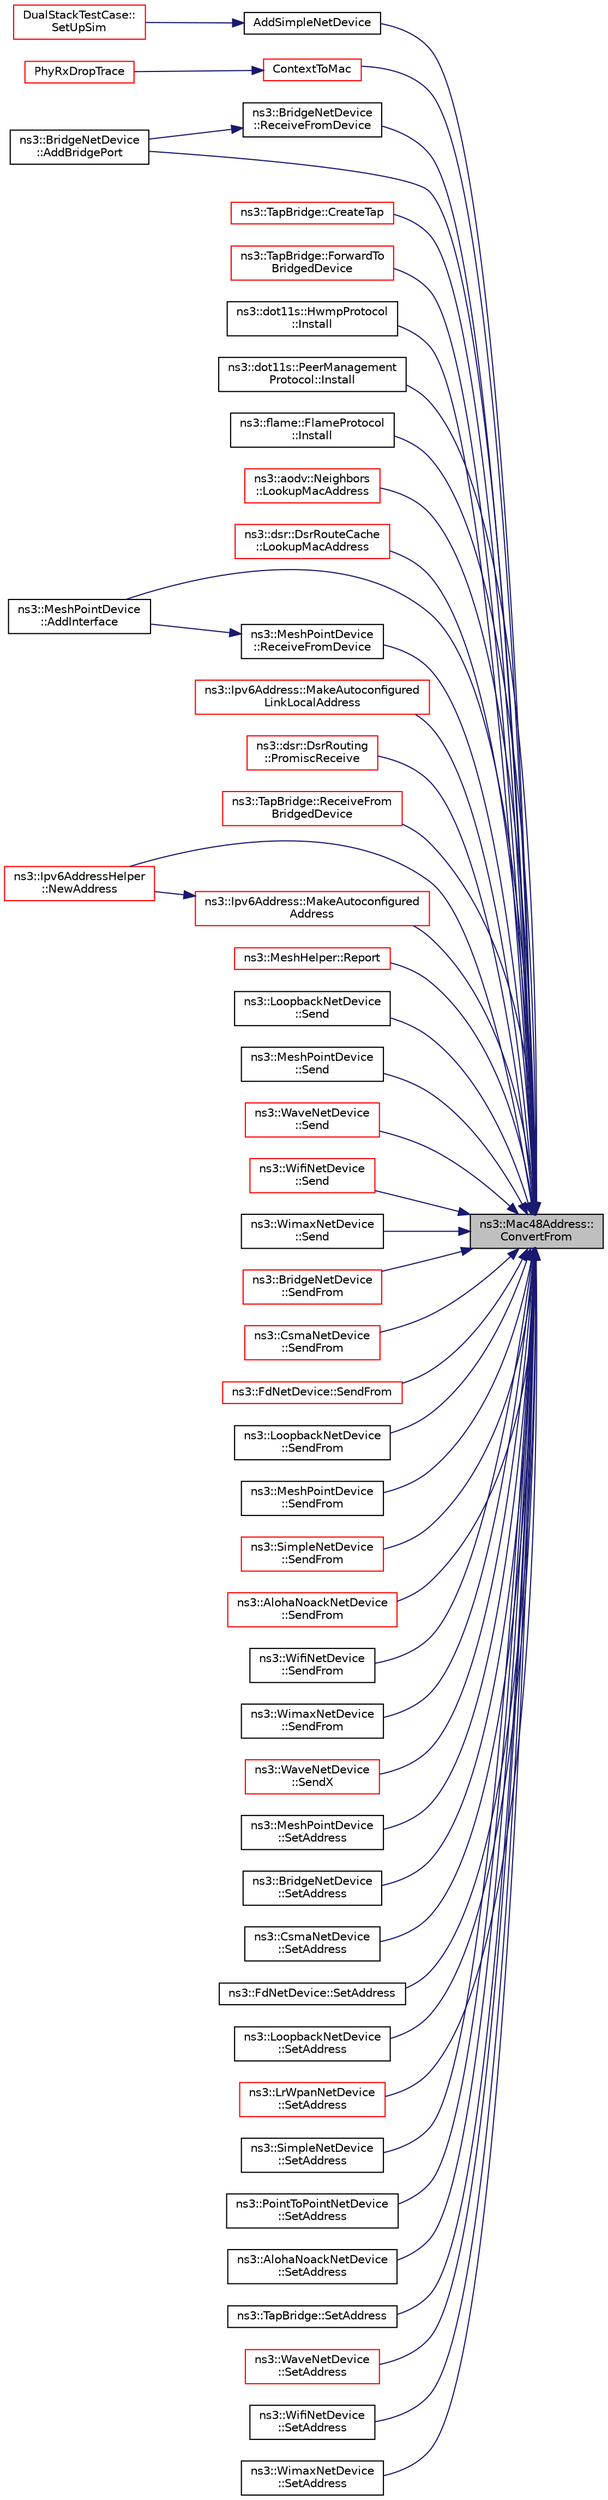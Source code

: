 digraph "ns3::Mac48Address::ConvertFrom"
{
 // LATEX_PDF_SIZE
  edge [fontname="Helvetica",fontsize="10",labelfontname="Helvetica",labelfontsize="10"];
  node [fontname="Helvetica",fontsize="10",shape=record];
  rankdir="RL";
  Node1 [label="ns3::Mac48Address::\lConvertFrom",height=0.2,width=0.4,color="black", fillcolor="grey75", style="filled", fontcolor="black",tooltip=" "];
  Node1 -> Node2 [dir="back",color="midnightblue",fontsize="10",style="solid",fontname="Helvetica"];
  Node2 [label="ns3::BridgeNetDevice\l::AddBridgePort",height=0.2,width=0.4,color="black", fillcolor="white", style="filled",URL="$classns3_1_1_bridge_net_device.html#a963a535726ea5c94e2258825d0de260a",tooltip="Add a 'port' to a bridge device."];
  Node1 -> Node3 [dir="back",color="midnightblue",fontsize="10",style="solid",fontname="Helvetica"];
  Node3 [label="ns3::MeshPointDevice\l::AddInterface",height=0.2,width=0.4,color="black", fillcolor="white", style="filled",URL="$classns3_1_1_mesh_point_device.html#a0001ebec0a10fc9cf05dd6da958a7e98",tooltip="Attach new interface to the station."];
  Node1 -> Node4 [dir="back",color="midnightblue",fontsize="10",style="solid",fontname="Helvetica"];
  Node4 [label="AddSimpleNetDevice",height=0.2,width=0.4,color="black", fillcolor="white", style="filled",URL="$ipv6-dual-stack-test-suite_8cc.html#ae9689e23d0a3932740b53b4c856238ee",tooltip=" "];
  Node4 -> Node5 [dir="back",color="midnightblue",fontsize="10",style="solid",fontname="Helvetica"];
  Node5 [label="DualStackTestCase::\lSetUpSim",height=0.2,width=0.4,color="red", fillcolor="white", style="filled",URL="$class_dual_stack_test_case.html#a04e3c01a5d12957f1f69d2df2e2c734c",tooltip="Setup the test."];
  Node1 -> Node7 [dir="back",color="midnightblue",fontsize="10",style="solid",fontname="Helvetica"];
  Node7 [label="ContextToMac",height=0.2,width=0.4,color="red", fillcolor="white", style="filled",URL="$wifi-bianchi_8cc.html#aded9a333a20e6b86b07d1d2a8dfb080a",tooltip=" "];
  Node7 -> Node8 [dir="back",color="midnightblue",fontsize="10",style="solid",fontname="Helvetica"];
  Node8 [label="PhyRxDropTrace",height=0.2,width=0.4,color="red", fillcolor="white", style="filled",URL="$wifi-bianchi_8cc.html#a4d83b63aaffd2e1fbd4523dc5fb8b4c5",tooltip=" "];
  Node1 -> Node14 [dir="back",color="midnightblue",fontsize="10",style="solid",fontname="Helvetica"];
  Node14 [label="ns3::TapBridge::CreateTap",height=0.2,width=0.4,color="red", fillcolor="white", style="filled",URL="$classns3_1_1_tap_bridge.html#ab8458214cc15eb045fa1048e36275432",tooltip="Call out to a separate process running as suid root in order to get our tap device created."];
  Node1 -> Node18 [dir="back",color="midnightblue",fontsize="10",style="solid",fontname="Helvetica"];
  Node18 [label="ns3::TapBridge::ForwardTo\lBridgedDevice",height=0.2,width=0.4,color="red", fillcolor="white", style="filled",URL="$classns3_1_1_tap_bridge.html#ab4390af3653278cc4ea265d3c7f4de15",tooltip="Forward a packet received from the tap device to the bridged ns-3 device."];
  Node1 -> Node20 [dir="back",color="midnightblue",fontsize="10",style="solid",fontname="Helvetica"];
  Node20 [label="ns3::dot11s::HwmpProtocol\l::Install",height=0.2,width=0.4,color="black", fillcolor="white", style="filled",URL="$classns3_1_1dot11s_1_1_hwmp_protocol.html#ab8041a5b50c6ca47ffbcc751032856c3",tooltip="Install HWMP on given mesh point."];
  Node1 -> Node21 [dir="back",color="midnightblue",fontsize="10",style="solid",fontname="Helvetica"];
  Node21 [label="ns3::dot11s::PeerManagement\lProtocol::Install",height=0.2,width=0.4,color="black", fillcolor="white", style="filled",URL="$classns3_1_1dot11s_1_1_peer_management_protocol.html#af2c766d0bee3af07418f1c631e8c1b29",tooltip="Install PMP on given mesh point."];
  Node1 -> Node22 [dir="back",color="midnightblue",fontsize="10",style="solid",fontname="Helvetica"];
  Node22 [label="ns3::flame::FlameProtocol\l::Install",height=0.2,width=0.4,color="black", fillcolor="white", style="filled",URL="$classns3_1_1flame_1_1_flame_protocol.html#a824a540ca72c5a413ce31a2f037a8487",tooltip="Install FLAME on given mesh point."];
  Node1 -> Node23 [dir="back",color="midnightblue",fontsize="10",style="solid",fontname="Helvetica"];
  Node23 [label="ns3::aodv::Neighbors\l::LookupMacAddress",height=0.2,width=0.4,color="red", fillcolor="white", style="filled",URL="$classns3_1_1aodv_1_1_neighbors.html#a80fe8ddf0e7d8790a897fa32fd3063a1",tooltip="Find MAC address by IP using list of ARP caches."];
  Node1 -> Node35 [dir="back",color="midnightblue",fontsize="10",style="solid",fontname="Helvetica"];
  Node35 [label="ns3::dsr::DsrRouteCache\l::LookupMacAddress",height=0.2,width=0.4,color="red", fillcolor="white", style="filled",URL="$classns3_1_1dsr_1_1_dsr_route_cache.html#a7eee2bcac92cb3791cf6a2b45d5e67d8",tooltip="Find MAC address by IP using list of ARP caches."];
  Node1 -> Node38 [dir="back",color="midnightblue",fontsize="10",style="solid",fontname="Helvetica"];
  Node38 [label="ns3::Ipv6Address::MakeAutoconfigured\lAddress",height=0.2,width=0.4,color="red", fillcolor="white", style="filled",URL="$classns3_1_1_ipv6_address.html#a63d0c0bf3f86a2a797c973d9eeee8488",tooltip="Make the autoconfigured IPv6 address from a Mac address."];
  Node38 -> Node44 [dir="back",color="midnightblue",fontsize="10",style="solid",fontname="Helvetica"];
  Node44 [label="ns3::Ipv6AddressHelper\l::NewAddress",height=0.2,width=0.4,color="red", fillcolor="white", style="filled",URL="$classns3_1_1_ipv6_address_helper.html#a0f9499d21947758623cf17615e3dbc84",tooltip="Allocate a new Ipv6Address."];
  Node1 -> Node47 [dir="back",color="midnightblue",fontsize="10",style="solid",fontname="Helvetica"];
  Node47 [label="ns3::Ipv6Address::MakeAutoconfigured\lLinkLocalAddress",height=0.2,width=0.4,color="red", fillcolor="white", style="filled",URL="$classns3_1_1_ipv6_address.html#ad0f3d4e3894dfe2883769087dc4c6be8",tooltip="Make the autoconfigured link-local IPv6 address from a Mac address."];
  Node1 -> Node44 [dir="back",color="midnightblue",fontsize="10",style="solid",fontname="Helvetica"];
  Node1 -> Node59 [dir="back",color="midnightblue",fontsize="10",style="solid",fontname="Helvetica"];
  Node59 [label="ns3::dsr::DsrRouting\l::PromiscReceive",height=0.2,width=0.4,color="red", fillcolor="white", style="filled",URL="$classns3_1_1dsr_1_1_dsr_routing.html#a95d4ab6177fb07d4791a2ed82cd4a2bb",tooltip="Promiscuous receive data packets destined to some other node."];
  Node1 -> Node62 [dir="back",color="midnightblue",fontsize="10",style="solid",fontname="Helvetica"];
  Node62 [label="ns3::TapBridge::ReceiveFrom\lBridgedDevice",height=0.2,width=0.4,color="red", fillcolor="white", style="filled",URL="$classns3_1_1_tap_bridge.html#ac065f518a2c18292b88609f8500a61bb",tooltip="Receives a packet from a bridged Device."];
  Node1 -> Node64 [dir="back",color="midnightblue",fontsize="10",style="solid",fontname="Helvetica"];
  Node64 [label="ns3::BridgeNetDevice\l::ReceiveFromDevice",height=0.2,width=0.4,color="black", fillcolor="white", style="filled",URL="$classns3_1_1_bridge_net_device.html#a958c86321b73b2c400b54bfad9d03e68",tooltip="Receives a packet from one bridged port."];
  Node64 -> Node2 [dir="back",color="midnightblue",fontsize="10",style="solid",fontname="Helvetica"];
  Node1 -> Node65 [dir="back",color="midnightblue",fontsize="10",style="solid",fontname="Helvetica"];
  Node65 [label="ns3::MeshPointDevice\l::ReceiveFromDevice",height=0.2,width=0.4,color="black", fillcolor="white", style="filled",URL="$classns3_1_1_mesh_point_device.html#a4d34699068f61ebcbb610c650b28af6b",tooltip="Receive packet from interface."];
  Node65 -> Node3 [dir="back",color="midnightblue",fontsize="10",style="solid",fontname="Helvetica"];
  Node1 -> Node66 [dir="back",color="midnightblue",fontsize="10",style="solid",fontname="Helvetica"];
  Node66 [label="ns3::MeshHelper::Report",height=0.2,width=0.4,color="red", fillcolor="white", style="filled",URL="$classns3_1_1_mesh_helper.html#ade8a080b8286f6fa7d4fdde5fa306c28",tooltip="Print statistics."];
  Node1 -> Node69 [dir="back",color="midnightblue",fontsize="10",style="solid",fontname="Helvetica"];
  Node69 [label="ns3::LoopbackNetDevice\l::Send",height=0.2,width=0.4,color="black", fillcolor="white", style="filled",URL="$classns3_1_1_loopback_net_device.html#add41fe2884d42456ea019337bfa88c37",tooltip=" "];
  Node1 -> Node70 [dir="back",color="midnightblue",fontsize="10",style="solid",fontname="Helvetica"];
  Node70 [label="ns3::MeshPointDevice\l::Send",height=0.2,width=0.4,color="black", fillcolor="white", style="filled",URL="$classns3_1_1_mesh_point_device.html#aecb87304750f0d4e639907326e6681f0",tooltip="Register routing protocol to be used. Protocol must be already installed on this mesh point."];
  Node1 -> Node71 [dir="back",color="midnightblue",fontsize="10",style="solid",fontname="Helvetica"];
  Node71 [label="ns3::WaveNetDevice\l::Send",height=0.2,width=0.4,color="red", fillcolor="white", style="filled",URL="$classns3_1_1_wave_net_device.html#a21f1928cbc917375a79cb6ed48f4db3e",tooltip=" "];
  Node1 -> Node76 [dir="back",color="midnightblue",fontsize="10",style="solid",fontname="Helvetica"];
  Node76 [label="ns3::WifiNetDevice\l::Send",height=0.2,width=0.4,color="red", fillcolor="white", style="filled",URL="$classns3_1_1_wifi_net_device.html#a14b6919a10da25e74e1c92554106b2c6",tooltip=" "];
  Node1 -> Node93 [dir="back",color="midnightblue",fontsize="10",style="solid",fontname="Helvetica"];
  Node93 [label="ns3::WimaxNetDevice\l::Send",height=0.2,width=0.4,color="black", fillcolor="white", style="filled",URL="$classns3_1_1_wimax_net_device.html#a6522541de4777fbe16b98a95d14ec588",tooltip="Send function."];
  Node1 -> Node94 [dir="back",color="midnightblue",fontsize="10",style="solid",fontname="Helvetica"];
  Node94 [label="ns3::BridgeNetDevice\l::SendFrom",height=0.2,width=0.4,color="red", fillcolor="white", style="filled",URL="$classns3_1_1_bridge_net_device.html#a7ad2acf7936e29f003c9046d76ea2099",tooltip=" "];
  Node1 -> Node96 [dir="back",color="midnightblue",fontsize="10",style="solid",fontname="Helvetica"];
  Node96 [label="ns3::CsmaNetDevice\l::SendFrom",height=0.2,width=0.4,color="red", fillcolor="white", style="filled",URL="$classns3_1_1_csma_net_device.html#ad7cb5da0e3fb59bd1670c8fa0af4b775",tooltip="Start sending a packet down the channel, with MAC spoofing."];
  Node1 -> Node98 [dir="back",color="midnightblue",fontsize="10",style="solid",fontname="Helvetica"];
  Node98 [label="ns3::FdNetDevice::SendFrom",height=0.2,width=0.4,color="red", fillcolor="white", style="filled",URL="$classns3_1_1_fd_net_device.html#acf6a3cd28d254cd41c1776cbb55095cb",tooltip=" "];
  Node1 -> Node100 [dir="back",color="midnightblue",fontsize="10",style="solid",fontname="Helvetica"];
  Node100 [label="ns3::LoopbackNetDevice\l::SendFrom",height=0.2,width=0.4,color="black", fillcolor="white", style="filled",URL="$classns3_1_1_loopback_net_device.html#a95f0043ce01d85a65cf08cb6495886e0",tooltip=" "];
  Node1 -> Node101 [dir="back",color="midnightblue",fontsize="10",style="solid",fontname="Helvetica"];
  Node101 [label="ns3::MeshPointDevice\l::SendFrom",height=0.2,width=0.4,color="black", fillcolor="white", style="filled",URL="$classns3_1_1_mesh_point_device.html#ac82744797c666f7f55edbcfd8dcf27fb",tooltip="Register routing protocol to be used. Protocol must be already installed on this mesh point."];
  Node1 -> Node102 [dir="back",color="midnightblue",fontsize="10",style="solid",fontname="Helvetica"];
  Node102 [label="ns3::SimpleNetDevice\l::SendFrom",height=0.2,width=0.4,color="red", fillcolor="white", style="filled",URL="$classns3_1_1_simple_net_device.html#a82e090821f8f289e4f226153b6443b57",tooltip=" "];
  Node1 -> Node105 [dir="back",color="midnightblue",fontsize="10",style="solid",fontname="Helvetica"];
  Node105 [label="ns3::AlohaNoackNetDevice\l::SendFrom",height=0.2,width=0.4,color="red", fillcolor="white", style="filled",URL="$classns3_1_1_aloha_noack_net_device.html#ad8ce59285f5bcbab9ceaef2d551e3087",tooltip=" "];
  Node1 -> Node107 [dir="back",color="midnightblue",fontsize="10",style="solid",fontname="Helvetica"];
  Node107 [label="ns3::WifiNetDevice\l::SendFrom",height=0.2,width=0.4,color="black", fillcolor="white", style="filled",URL="$classns3_1_1_wifi_net_device.html#a7eb4a514b48646c22fcb97e6b38da3d2",tooltip=" "];
  Node1 -> Node108 [dir="back",color="midnightblue",fontsize="10",style="solid",fontname="Helvetica"];
  Node108 [label="ns3::WimaxNetDevice\l::SendFrom",height=0.2,width=0.4,color="black", fillcolor="white", style="filled",URL="$classns3_1_1_wimax_net_device.html#a852b3f9de55aa0fac3974e7bb34679e4",tooltip="Send a packet."];
  Node1 -> Node109 [dir="back",color="midnightblue",fontsize="10",style="solid",fontname="Helvetica"];
  Node109 [label="ns3::WaveNetDevice\l::SendX",height=0.2,width=0.4,color="red", fillcolor="white", style="filled",URL="$classns3_1_1_wave_net_device.html#a99ec2b781006c6011a9667e064843b38",tooltip=" "];
  Node1 -> Node117 [dir="back",color="midnightblue",fontsize="10",style="solid",fontname="Helvetica"];
  Node117 [label="ns3::MeshPointDevice\l::SetAddress",height=0.2,width=0.4,color="black", fillcolor="white", style="filled",URL="$classns3_1_1_mesh_point_device.html#ad15af2645cde05de3d91aaacd77849bd",tooltip="Register routing protocol to be used. Protocol must be already installed on this mesh point."];
  Node1 -> Node118 [dir="back",color="midnightblue",fontsize="10",style="solid",fontname="Helvetica"];
  Node118 [label="ns3::BridgeNetDevice\l::SetAddress",height=0.2,width=0.4,color="black", fillcolor="white", style="filled",URL="$classns3_1_1_bridge_net_device.html#a455c6aa85f8790a9588b6fd794f2d920",tooltip="Set the address of this interface."];
  Node1 -> Node119 [dir="back",color="midnightblue",fontsize="10",style="solid",fontname="Helvetica"];
  Node119 [label="ns3::CsmaNetDevice\l::SetAddress",height=0.2,width=0.4,color="black", fillcolor="white", style="filled",URL="$classns3_1_1_csma_net_device.html#a3e67420f44df00ba880ecc3f361cce2a",tooltip="Set the address of this interface."];
  Node1 -> Node120 [dir="back",color="midnightblue",fontsize="10",style="solid",fontname="Helvetica"];
  Node120 [label="ns3::FdNetDevice::SetAddress",height=0.2,width=0.4,color="black", fillcolor="white", style="filled",URL="$classns3_1_1_fd_net_device.html#a7fd0f69ac39428a18e354ffe21d15d6c",tooltip="Set the address of this interface."];
  Node1 -> Node121 [dir="back",color="midnightblue",fontsize="10",style="solid",fontname="Helvetica"];
  Node121 [label="ns3::LoopbackNetDevice\l::SetAddress",height=0.2,width=0.4,color="black", fillcolor="white", style="filled",URL="$classns3_1_1_loopback_net_device.html#ae194813879ce85bec09ba22501decb7e",tooltip="Set the address of this interface."];
  Node1 -> Node122 [dir="back",color="midnightblue",fontsize="10",style="solid",fontname="Helvetica"];
  Node122 [label="ns3::LrWpanNetDevice\l::SetAddress",height=0.2,width=0.4,color="red", fillcolor="white", style="filled",URL="$classns3_1_1_lr_wpan_net_device.html#a2bfd297525ee660649b3c66751754355",tooltip="This method indirects to LrWpanMac::SetShortAddress ()"];
  Node1 -> Node130 [dir="back",color="midnightblue",fontsize="10",style="solid",fontname="Helvetica"];
  Node130 [label="ns3::SimpleNetDevice\l::SetAddress",height=0.2,width=0.4,color="black", fillcolor="white", style="filled",URL="$classns3_1_1_simple_net_device.html#a968ef3e7318bac29d5f1d7d977029af4",tooltip="Set the address of this interface."];
  Node1 -> Node131 [dir="back",color="midnightblue",fontsize="10",style="solid",fontname="Helvetica"];
  Node131 [label="ns3::PointToPointNetDevice\l::SetAddress",height=0.2,width=0.4,color="black", fillcolor="white", style="filled",URL="$classns3_1_1_point_to_point_net_device.html#accfb735173bfde385aba11aa18a87ae7",tooltip="Set the address of this interface."];
  Node1 -> Node132 [dir="back",color="midnightblue",fontsize="10",style="solid",fontname="Helvetica"];
  Node132 [label="ns3::AlohaNoackNetDevice\l::SetAddress",height=0.2,width=0.4,color="black", fillcolor="white", style="filled",URL="$classns3_1_1_aloha_noack_net_device.html#a3632606e41b9e9eab9eaf285e44aef60",tooltip="Set the address of this interface."];
  Node1 -> Node133 [dir="back",color="midnightblue",fontsize="10",style="solid",fontname="Helvetica"];
  Node133 [label="ns3::TapBridge::SetAddress",height=0.2,width=0.4,color="black", fillcolor="white", style="filled",URL="$classns3_1_1_tap_bridge.html#a3d3f981cb1ace70ecfa34744108ff2b7",tooltip="Set the address of this interface."];
  Node1 -> Node134 [dir="back",color="midnightblue",fontsize="10",style="solid",fontname="Helvetica"];
  Node134 [label="ns3::WaveNetDevice\l::SetAddress",height=0.2,width=0.4,color="red", fillcolor="white", style="filled",URL="$classns3_1_1_wave_net_device.html#af398bddb4768c86bdd1cb37ca1963eca",tooltip="Set the address of this interface."];
  Node1 -> Node142 [dir="back",color="midnightblue",fontsize="10",style="solid",fontname="Helvetica"];
  Node142 [label="ns3::WifiNetDevice\l::SetAddress",height=0.2,width=0.4,color="black", fillcolor="white", style="filled",URL="$classns3_1_1_wifi_net_device.html#ae08e31b9299772498c168be4208f18fb",tooltip="Set the address of this interface."];
  Node1 -> Node143 [dir="back",color="midnightblue",fontsize="10",style="solid",fontname="Helvetica"];
  Node143 [label="ns3::WimaxNetDevice\l::SetAddress",height=0.2,width=0.4,color="black", fillcolor="white", style="filled",URL="$classns3_1_1_wimax_net_device.html#a8bc96ce718e01ffe085270baf3140021",tooltip="Set address of the device."];
}
